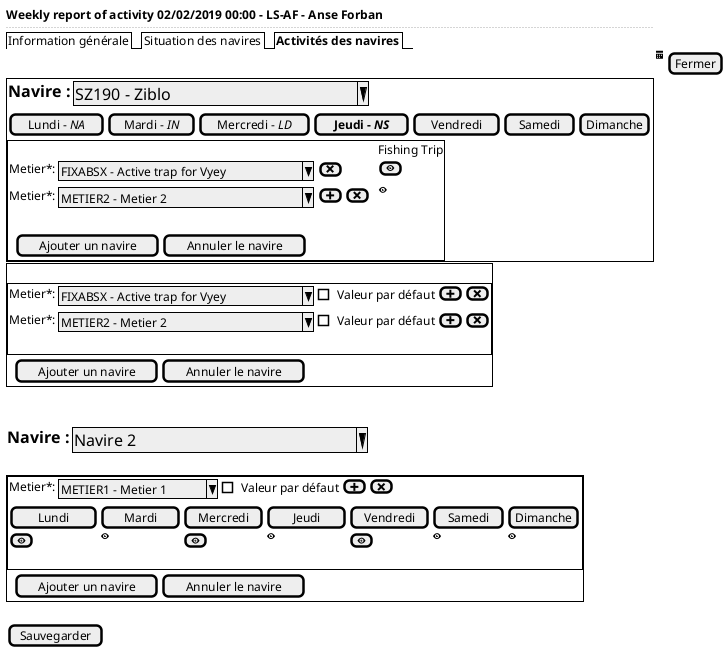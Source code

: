 @startsalt
{
    <b>Weekly report of activity 02/02/2019 00:00 - LS-AF - Anse Forban
    ..
    {/ Information générale | Situation des navires | <b>Activités des navires }
    .| <&calendar> | [Fermer]
    {+
    { <size:16><b>Navire :            | { ^<size:16>SZ190 - Ziblo                      ^ }}
       {
            [Lundi - <i>NA ] | [Mardi - <i>IN] | [Mercredi - <i>LD] | [<b>Jeudi - <i>NS ] | [ Vendredi ] | [Samedi  ] | [Dimanche]
        }

        {+
            .|.|Fishing Trip
            {Metier*:        | { ^FIXABSX - Active trap for Vyey^ } | [<&x>]} |.| [<&eye>]

            {Metier*:        | { ^METIER2 - Metier 2            ^ }  | [<&plus>]| [<&x>]} |.| <&eye>

            .
            {. |  {[Ajouter un navire] | [Annuler le navire]}}
        }
    }
  {+
    .
    {+
        {Metier*:        | { ^FIXABSX - Active trap for Vyey^ | [] Valeur par défaut }  | [<&plus>]| [<&x>]}

        {Metier*:        | { ^METIER2 - Metier 2            ^ | [] Valeur par défaut }  | [<&plus>]| [<&x>]}
        .
    }
        {. |  {[Ajouter un navire] | [Annuler le navire]}}
  }
  .
  .
  { <size:16><b>Navire :            | { ^<size:16>Navire 2                           ^ }}
  .
  {+
    {+
        {Metier*:        | { ^METIER1 - Metier 1^ | [] Valeur par défaut }  | [<&plus>]| [<&x>]}

        {
            [Lundi     ] | [Mardi    ] | [Mercredi ] | [Jeudi    ] | [Vendredi ] | [Samedi  ] | [Dimanche]
            [<&eye>]     | <&eye>     | [<&eye>]    | <&eye>     | [<&eye>]      | <&eye>     | <&eye>
        }
        .
    }
        {. |  {[Ajouter un navire] | [Annuler le navire]}}
  }
  .
  {[Sauvegarder]}
}
@endsalt
